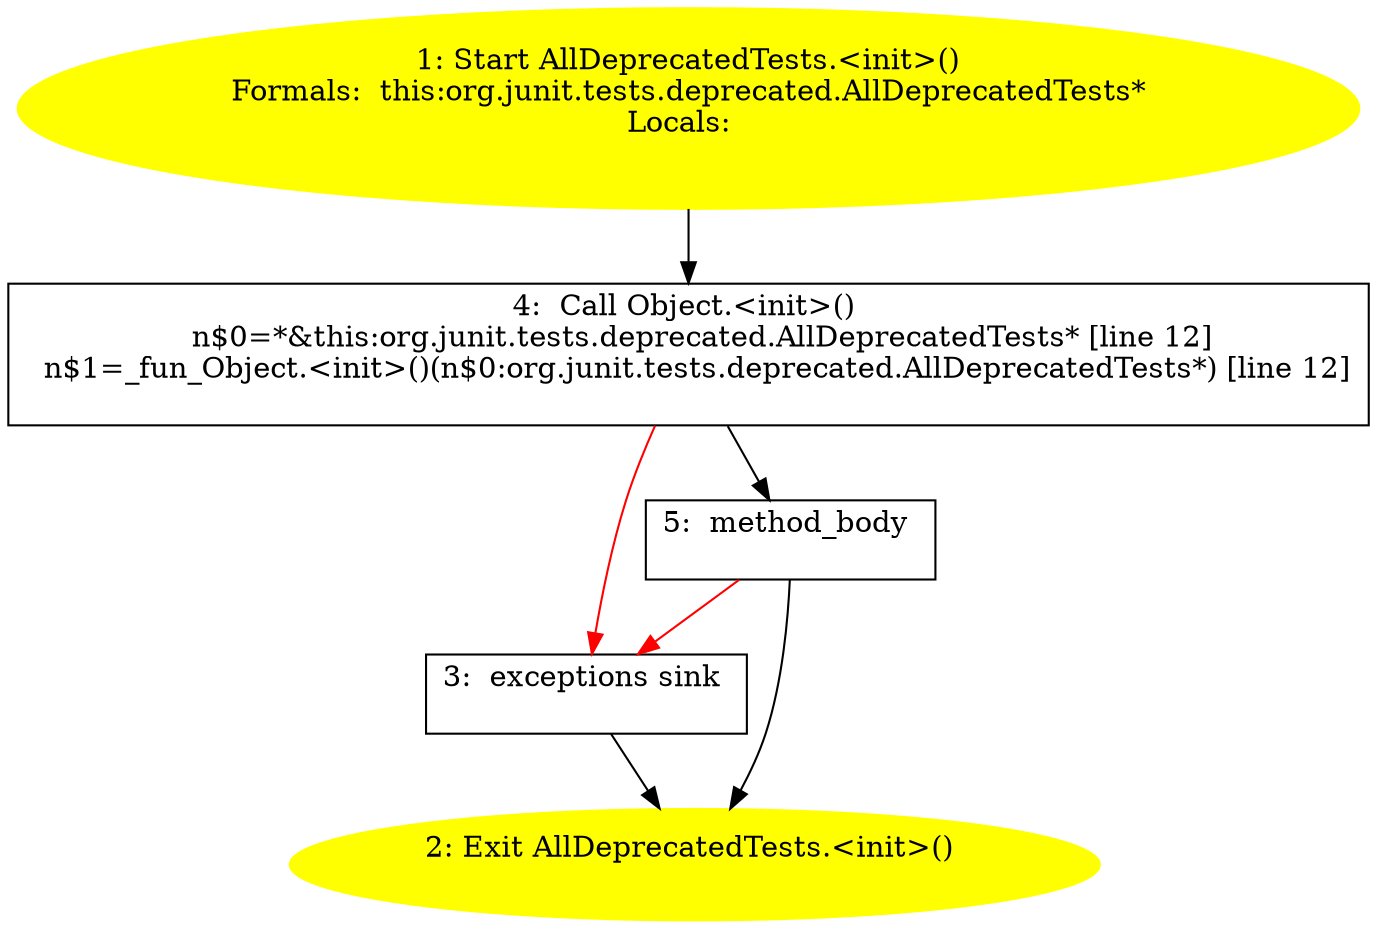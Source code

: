 /* @generated */
digraph cfg {
"org.junit.tests.deprecated.AllDeprecatedTests.<init>().d4959cb0f09b30345fd632a25471e4bd_1" [label="1: Start AllDeprecatedTests.<init>()\nFormals:  this:org.junit.tests.deprecated.AllDeprecatedTests*\nLocals:  \n  " color=yellow style=filled]
	

	 "org.junit.tests.deprecated.AllDeprecatedTests.<init>().d4959cb0f09b30345fd632a25471e4bd_1" -> "org.junit.tests.deprecated.AllDeprecatedTests.<init>().d4959cb0f09b30345fd632a25471e4bd_4" ;
"org.junit.tests.deprecated.AllDeprecatedTests.<init>().d4959cb0f09b30345fd632a25471e4bd_2" [label="2: Exit AllDeprecatedTests.<init>() \n  " color=yellow style=filled]
	

"org.junit.tests.deprecated.AllDeprecatedTests.<init>().d4959cb0f09b30345fd632a25471e4bd_3" [label="3:  exceptions sink \n  " shape="box"]
	

	 "org.junit.tests.deprecated.AllDeprecatedTests.<init>().d4959cb0f09b30345fd632a25471e4bd_3" -> "org.junit.tests.deprecated.AllDeprecatedTests.<init>().d4959cb0f09b30345fd632a25471e4bd_2" ;
"org.junit.tests.deprecated.AllDeprecatedTests.<init>().d4959cb0f09b30345fd632a25471e4bd_4" [label="4:  Call Object.<init>() \n   n$0=*&this:org.junit.tests.deprecated.AllDeprecatedTests* [line 12]\n  n$1=_fun_Object.<init>()(n$0:org.junit.tests.deprecated.AllDeprecatedTests*) [line 12]\n " shape="box"]
	

	 "org.junit.tests.deprecated.AllDeprecatedTests.<init>().d4959cb0f09b30345fd632a25471e4bd_4" -> "org.junit.tests.deprecated.AllDeprecatedTests.<init>().d4959cb0f09b30345fd632a25471e4bd_5" ;
	 "org.junit.tests.deprecated.AllDeprecatedTests.<init>().d4959cb0f09b30345fd632a25471e4bd_4" -> "org.junit.tests.deprecated.AllDeprecatedTests.<init>().d4959cb0f09b30345fd632a25471e4bd_3" [color="red" ];
"org.junit.tests.deprecated.AllDeprecatedTests.<init>().d4959cb0f09b30345fd632a25471e4bd_5" [label="5:  method_body \n  " shape="box"]
	

	 "org.junit.tests.deprecated.AllDeprecatedTests.<init>().d4959cb0f09b30345fd632a25471e4bd_5" -> "org.junit.tests.deprecated.AllDeprecatedTests.<init>().d4959cb0f09b30345fd632a25471e4bd_2" ;
	 "org.junit.tests.deprecated.AllDeprecatedTests.<init>().d4959cb0f09b30345fd632a25471e4bd_5" -> "org.junit.tests.deprecated.AllDeprecatedTests.<init>().d4959cb0f09b30345fd632a25471e4bd_3" [color="red" ];
}
